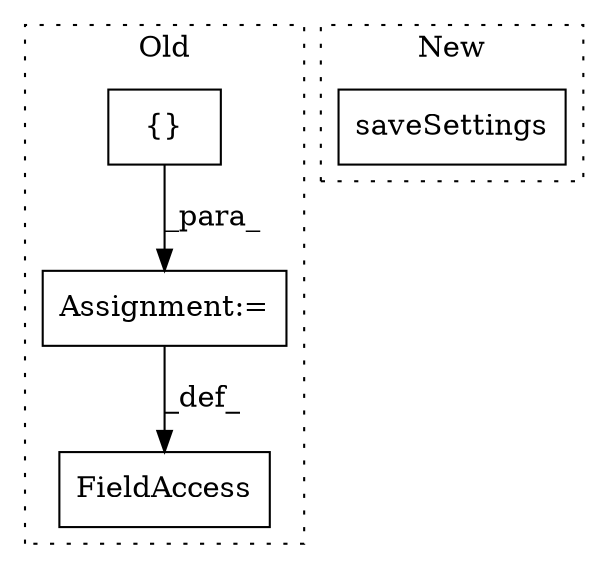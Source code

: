 digraph G {
subgraph cluster0 {
1 [label="{}" a="4" s="1245,1532" l="1,1" shape="box"];
3 [label="Assignment:=" a="7" s="1641" l="22" shape="box"];
4 [label="FieldAccess" a="22" s="1539" l="17" shape="box"];
label = "Old";
style="dotted";
}
subgraph cluster1 {
2 [label="saveSettings" a="32" s="19003" l="14" shape="box"];
label = "New";
style="dotted";
}
1 -> 3 [label="_para_"];
3 -> 4 [label="_def_"];
}